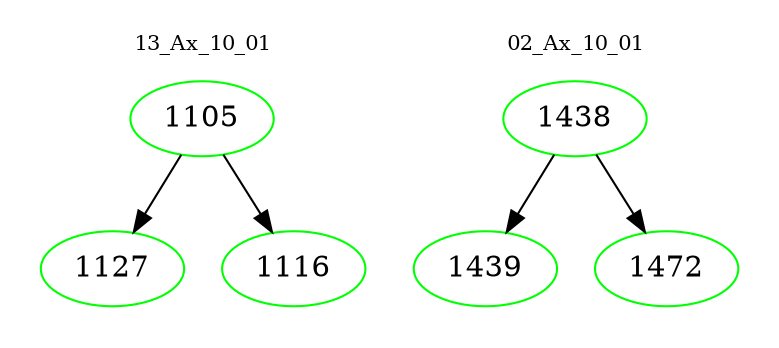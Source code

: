 digraph{
subgraph cluster_0 {
color = white
label = "13_Ax_10_01";
fontsize=10;
T0_1105 [label="1105", color="green"]
T0_1105 -> T0_1127 [color="black"]
T0_1127 [label="1127", color="green"]
T0_1105 -> T0_1116 [color="black"]
T0_1116 [label="1116", color="green"]
}
subgraph cluster_1 {
color = white
label = "02_Ax_10_01";
fontsize=10;
T1_1438 [label="1438", color="green"]
T1_1438 -> T1_1439 [color="black"]
T1_1439 [label="1439", color="green"]
T1_1438 -> T1_1472 [color="black"]
T1_1472 [label="1472", color="green"]
}
}
